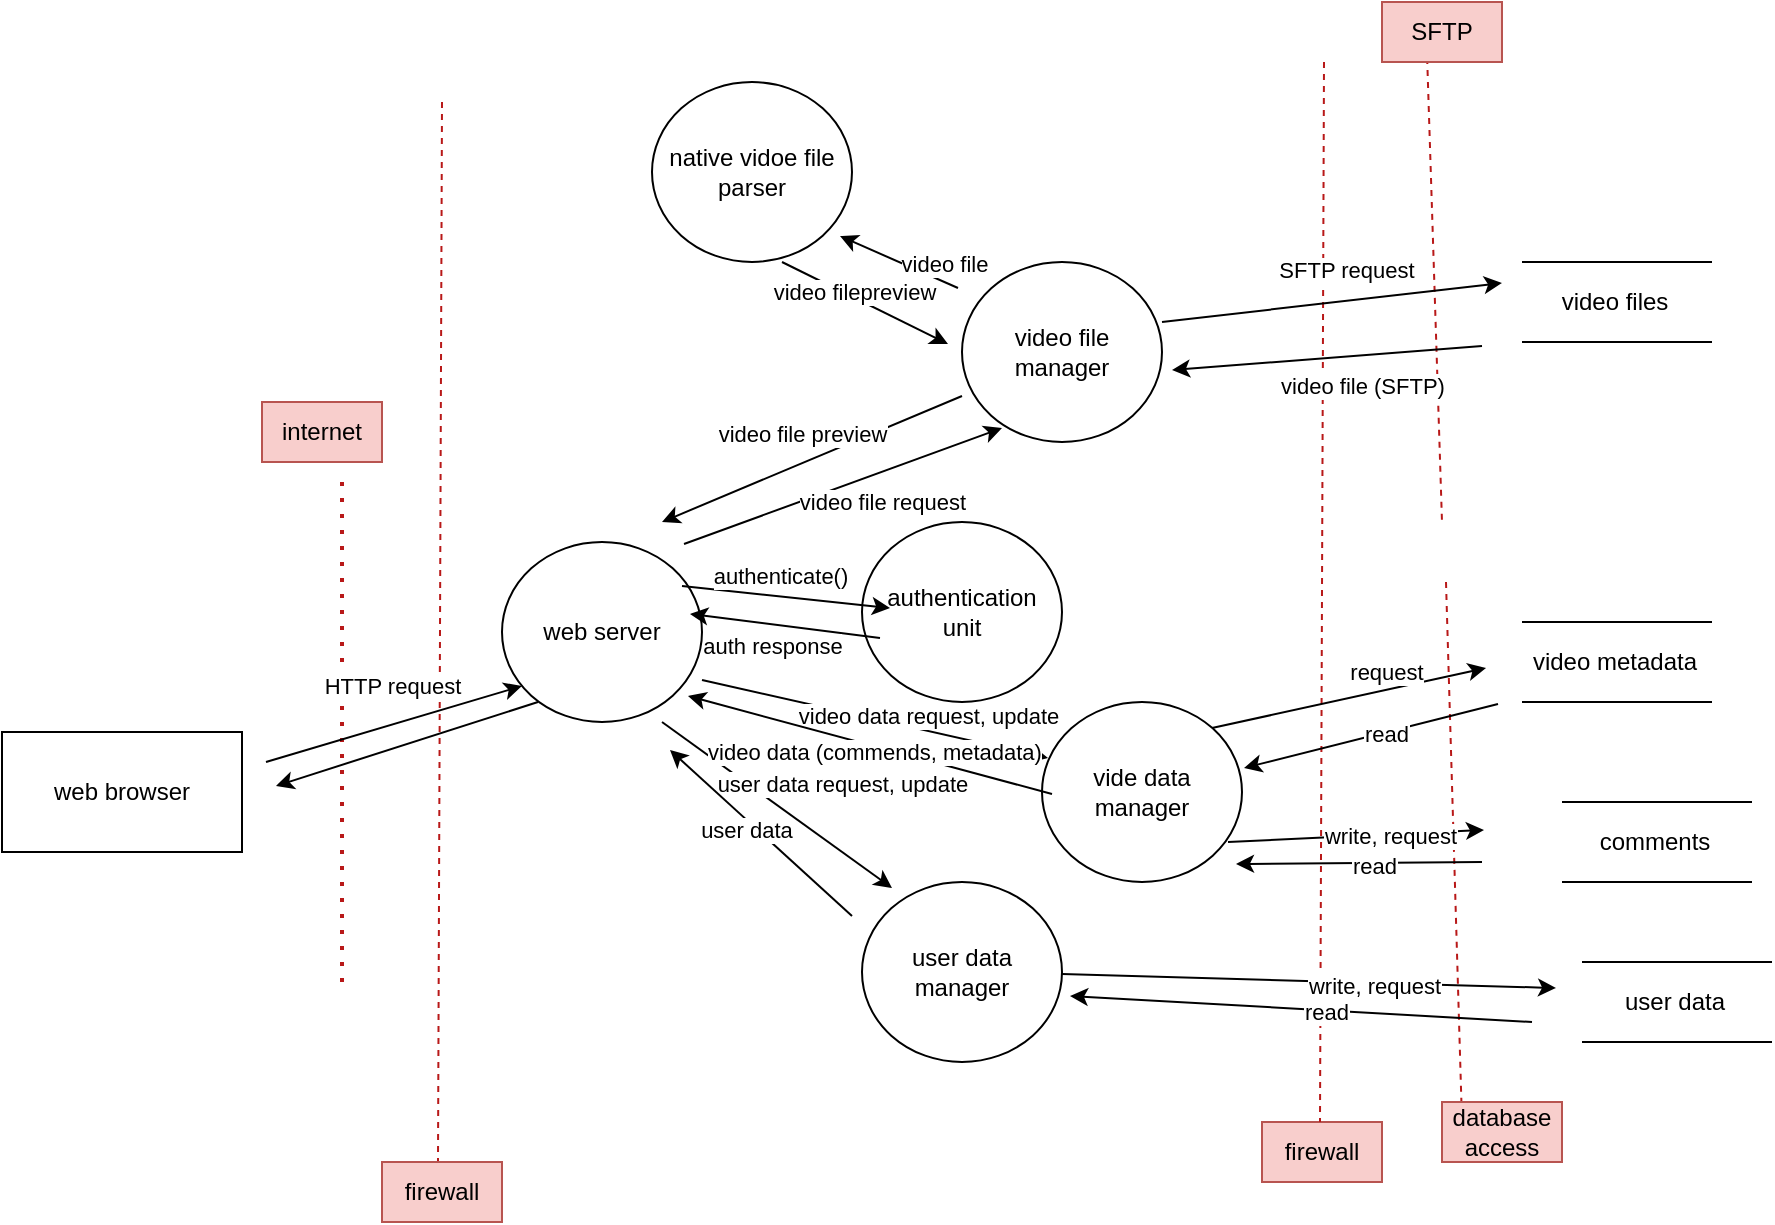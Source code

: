 <mxfile version="15.5.6" type="device"><diagram id="GSqzHgyZ8bAY6e9TYu-8" name="Page-1"><mxGraphModel dx="541" dy="956" grid="1" gridSize="10" guides="1" tooltips="1" connect="1" arrows="1" fold="1" page="1" pageScale="1" pageWidth="850" pageHeight="1100" math="0" shadow="0"><root><mxCell id="0"/><mxCell id="1" parent="0"/><mxCell id="h9Msdjfv8hVrKgGFs5zn-4" value="" style="verticalLabelPosition=bottom;verticalAlign=top;html=1;shape=mxgraph.flowchart.parallel_mode;pointerEvents=1" vertex="1" parent="1"><mxGeometry x="840" y="520" width="95" height="40" as="geometry"/></mxCell><mxCell id="STXhcjaNy7lyqlX8jOq6-77" value="" style="endArrow=none;dashed=1;html=1;rounded=0;fontSize=8;fillColor=#f8cecc;strokeColor=#B81818;" parent="1" edge="1"><mxGeometry width="50" height="50" relative="1" as="geometry"><mxPoint x="270" y="90" as="sourcePoint"/><mxPoint x="268" y="620" as="targetPoint"/></mxGeometry></mxCell><mxCell id="STXhcjaNy7lyqlX8jOq6-84" value="&lt;font style=&quot;font-size: 12px&quot;&gt;firewall&lt;/font&gt;" style="text;html=1;strokeColor=#b85450;fillColor=#f8cecc;align=center;verticalAlign=middle;whiteSpace=wrap;rounded=0;fontSize=8;" parent="1" vertex="1"><mxGeometry x="240" y="620.0" width="60" height="30" as="geometry"/></mxCell><mxCell id="STXhcjaNy7lyqlX8jOq6-85" value="&lt;font style=&quot;font-size: 12px&quot;&gt;firewall&lt;/font&gt;" style="text;html=1;strokeColor=#b85450;fillColor=#f8cecc;align=center;verticalAlign=middle;whiteSpace=wrap;rounded=0;fontSize=8;" parent="1" vertex="1"><mxGeometry x="680" y="600.0" width="60" height="30" as="geometry"/></mxCell><mxCell id="u7AVQQgL1zG_L5i91dsK-3" value="" style="endArrow=none;dashed=1;html=1;rounded=0;fontSize=8;fillColor=#f8cecc;strokeColor=#B81818;" parent="1" edge="1"><mxGeometry width="50" height="50" relative="1" as="geometry"><mxPoint x="711" y="70" as="sourcePoint"/><mxPoint x="709" y="600" as="targetPoint"/></mxGeometry></mxCell><mxCell id="u7AVQQgL1zG_L5i91dsK-4" value="" style="endArrow=none;dashed=1;html=1;rounded=0;fontSize=8;fillColor=#f8cecc;strokeColor=#B81818;" parent="1" edge="1"><mxGeometry width="50" height="50" relative="1" as="geometry"><mxPoint x="762" y="50" as="sourcePoint"/><mxPoint x="770" y="300" as="targetPoint"/></mxGeometry></mxCell><mxCell id="u7AVQQgL1zG_L5i91dsK-5" value="" style="endArrow=none;dashed=1;html=1;rounded=0;fontSize=8;fillColor=#f8cecc;strokeColor=#B81818;" parent="1" edge="1"><mxGeometry width="50" height="50" relative="1" as="geometry"><mxPoint x="772" y="330" as="sourcePoint"/><mxPoint x="780" y="600" as="targetPoint"/></mxGeometry></mxCell><mxCell id="u7AVQQgL1zG_L5i91dsK-6" value="&lt;font style=&quot;font-size: 12px&quot;&gt;database access&lt;/font&gt;" style="text;html=1;strokeColor=#b85450;fillColor=#f8cecc;align=center;verticalAlign=middle;whiteSpace=wrap;rounded=0;fontSize=8;" parent="1" vertex="1"><mxGeometry x="770" y="590.0" width="60" height="30" as="geometry"/></mxCell><mxCell id="u7AVQQgL1zG_L5i91dsK-7" value="&lt;font style=&quot;font-size: 12px&quot;&gt;SFTP&lt;/font&gt;" style="text;html=1;strokeColor=#b85450;fillColor=#f8cecc;align=center;verticalAlign=middle;whiteSpace=wrap;rounded=0;fontSize=8;" parent="1" vertex="1"><mxGeometry x="740" y="40.0" width="60" height="30" as="geometry"/></mxCell><mxCell id="u7AVQQgL1zG_L5i91dsK-9" value="" style="endArrow=none;dashed=1;html=1;dashPattern=1 3;strokeWidth=2;rounded=0;fillColor=#f8cecc;strokeColor=#B81818;" parent="1" edge="1"><mxGeometry width="50" height="50" relative="1" as="geometry"><mxPoint x="220" y="530" as="sourcePoint"/><mxPoint x="220" y="275" as="targetPoint"/></mxGeometry></mxCell><mxCell id="u7AVQQgL1zG_L5i91dsK-10" value="&lt;font style=&quot;font-size: 12px&quot;&gt;internet&lt;/font&gt;" style="text;html=1;strokeColor=#b85450;fillColor=#f8cecc;align=center;verticalAlign=middle;whiteSpace=wrap;rounded=0;fontSize=8;" parent="1" vertex="1"><mxGeometry x="180" y="240.0" width="60" height="30" as="geometry"/></mxCell><mxCell id="u7AVQQgL1zG_L5i91dsK-15" value="web server" style="ellipse;whiteSpace=wrap;html=1;" parent="1" vertex="1"><mxGeometry x="300" y="310" width="100" height="90" as="geometry"/></mxCell><mxCell id="u7AVQQgL1zG_L5i91dsK-21" value="" style="endArrow=classic;html=1;rounded=0;" parent="1" edge="1"><mxGeometry width="50" height="50" relative="1" as="geometry"><mxPoint x="182" y="420.0" as="sourcePoint"/><mxPoint x="310" y="382" as="targetPoint"/></mxGeometry></mxCell><mxCell id="u7AVQQgL1zG_L5i91dsK-22" value="HTTP request" style="edgeLabel;html=1;align=center;verticalAlign=middle;resizable=0;points=[];" parent="u7AVQQgL1zG_L5i91dsK-21" vertex="1" connectable="0"><mxGeometry x="0.325" y="3" relative="1" as="geometry"><mxPoint x="-21" y="-10" as="offset"/></mxGeometry></mxCell><mxCell id="u7AVQQgL1zG_L5i91dsK-23" value="" style="endArrow=classic;html=1;rounded=0;" parent="1" edge="1"><mxGeometry width="50" height="50" relative="1" as="geometry"><mxPoint x="530" y="237" as="sourcePoint"/><mxPoint x="380" y="300" as="targetPoint"/></mxGeometry></mxCell><mxCell id="u7AVQQgL1zG_L5i91dsK-24" value="video file preview" style="edgeLabel;html=1;align=center;verticalAlign=middle;resizable=0;points=[];" parent="u7AVQQgL1zG_L5i91dsK-23" vertex="1" connectable="0"><mxGeometry x="0.325" y="3" relative="1" as="geometry"><mxPoint x="18" y="-26" as="offset"/></mxGeometry></mxCell><mxCell id="u7AVQQgL1zG_L5i91dsK-30" value="video file manager" style="ellipse;whiteSpace=wrap;html=1;" parent="1" vertex="1"><mxGeometry x="530" y="170" width="100" height="90" as="geometry"/></mxCell><mxCell id="u7AVQQgL1zG_L5i91dsK-31" value="user data manager" style="ellipse;whiteSpace=wrap;html=1;" parent="1" vertex="1"><mxGeometry x="480" y="480" width="100" height="90" as="geometry"/></mxCell><mxCell id="u7AVQQgL1zG_L5i91dsK-32" value="authentication&lt;br&gt;unit" style="ellipse;whiteSpace=wrap;html=1;" parent="1" vertex="1"><mxGeometry x="480" y="300" width="100" height="90" as="geometry"/></mxCell><mxCell id="u7AVQQgL1zG_L5i91dsK-33" value="" style="endArrow=classic;html=1;rounded=0;" parent="1" edge="1"><mxGeometry width="50" height="50" relative="1" as="geometry"><mxPoint x="390" y="332" as="sourcePoint"/><mxPoint x="494" y="343" as="targetPoint"/></mxGeometry></mxCell><mxCell id="u7AVQQgL1zG_L5i91dsK-34" value="authenticate()" style="edgeLabel;html=1;align=center;verticalAlign=middle;resizable=0;points=[];" parent="u7AVQQgL1zG_L5i91dsK-33" vertex="1" connectable="0"><mxGeometry x="0.325" y="3" relative="1" as="geometry"><mxPoint x="-21" y="-10" as="offset"/></mxGeometry></mxCell><mxCell id="u7AVQQgL1zG_L5i91dsK-35" value="" style="endArrow=classic;html=1;rounded=0;" parent="1" edge="1"><mxGeometry width="50" height="50" relative="1" as="geometry"><mxPoint x="489" y="358" as="sourcePoint"/><mxPoint x="394" y="346" as="targetPoint"/></mxGeometry></mxCell><mxCell id="u7AVQQgL1zG_L5i91dsK-36" value="auth response" style="edgeLabel;html=1;align=center;verticalAlign=middle;resizable=0;points=[];" parent="u7AVQQgL1zG_L5i91dsK-35" vertex="1" connectable="0"><mxGeometry x="0.325" y="3" relative="1" as="geometry"><mxPoint x="9" y="9" as="offset"/></mxGeometry></mxCell><mxCell id="u7AVQQgL1zG_L5i91dsK-41" value="vide data manager" style="ellipse;whiteSpace=wrap;html=1;" parent="1" vertex="1"><mxGeometry x="570" y="390" width="100" height="90" as="geometry"/></mxCell><mxCell id="u7AVQQgL1zG_L5i91dsK-42" value="" style="endArrow=classic;html=1;rounded=0;" parent="1" edge="1"><mxGeometry width="50" height="50" relative="1" as="geometry"><mxPoint x="630" y="200" as="sourcePoint"/><mxPoint x="800" y="180.5" as="targetPoint"/></mxGeometry></mxCell><mxCell id="u7AVQQgL1zG_L5i91dsK-43" value="SFTP request" style="edgeLabel;html=1;align=center;verticalAlign=middle;resizable=0;points=[];" parent="u7AVQQgL1zG_L5i91dsK-42" vertex="1" connectable="0"><mxGeometry x="0.325" y="3" relative="1" as="geometry"><mxPoint x="-21" y="-10" as="offset"/></mxGeometry></mxCell><mxCell id="u7AVQQgL1zG_L5i91dsK-44" value="" style="endArrow=classic;html=1;rounded=0;" parent="1" edge="1"><mxGeometry width="50" height="50" relative="1" as="geometry"><mxPoint x="790" y="212" as="sourcePoint"/><mxPoint x="635" y="224" as="targetPoint"/></mxGeometry></mxCell><mxCell id="u7AVQQgL1zG_L5i91dsK-45" value="video file (SFTP)" style="edgeLabel;html=1;align=center;verticalAlign=middle;resizable=0;points=[];" parent="u7AVQQgL1zG_L5i91dsK-44" vertex="1" connectable="0"><mxGeometry x="0.325" y="3" relative="1" as="geometry"><mxPoint x="42" y="9" as="offset"/></mxGeometry></mxCell><mxCell id="u7AVQQgL1zG_L5i91dsK-46" value="native vidoe file parser" style="ellipse;whiteSpace=wrap;html=1;" parent="1" vertex="1"><mxGeometry x="375" y="80" width="100" height="90" as="geometry"/></mxCell><mxCell id="u7AVQQgL1zG_L5i91dsK-49" value="" style="endArrow=classic;html=1;rounded=0;" parent="1" edge="1"><mxGeometry width="50" height="50" relative="1" as="geometry"><mxPoint x="528" y="183" as="sourcePoint"/><mxPoint x="469" y="157" as="targetPoint"/></mxGeometry></mxCell><mxCell id="u7AVQQgL1zG_L5i91dsK-50" value="video file" style="edgeLabel;html=1;align=center;verticalAlign=middle;resizable=0;points=[];" parent="u7AVQQgL1zG_L5i91dsK-49" vertex="1" connectable="0"><mxGeometry x="0.325" y="3" relative="1" as="geometry"><mxPoint x="33" y="2" as="offset"/></mxGeometry></mxCell><mxCell id="u7AVQQgL1zG_L5i91dsK-51" value="" style="endArrow=classic;html=1;rounded=0;" parent="1" edge="1"><mxGeometry width="50" height="50" relative="1" as="geometry"><mxPoint x="440" y="170" as="sourcePoint"/><mxPoint x="523" y="211" as="targetPoint"/></mxGeometry></mxCell><mxCell id="u7AVQQgL1zG_L5i91dsK-52" value="video filepreview" style="edgeLabel;html=1;align=center;verticalAlign=middle;resizable=0;points=[];" parent="u7AVQQgL1zG_L5i91dsK-51" vertex="1" connectable="0"><mxGeometry x="0.325" y="3" relative="1" as="geometry"><mxPoint x="-21" y="-10" as="offset"/></mxGeometry></mxCell><mxCell id="u7AVQQgL1zG_L5i91dsK-61" value="" style="endArrow=classic;html=1;rounded=0;" parent="1" edge="1"><mxGeometry width="50" height="50" relative="1" as="geometry"><mxPoint x="318" y="390" as="sourcePoint"/><mxPoint x="187" y="432" as="targetPoint"/></mxGeometry></mxCell><mxCell id="u7AVQQgL1zG_L5i91dsK-63" value="" style="endArrow=classic;html=1;rounded=0;" parent="1" edge="1"><mxGeometry width="50" height="50" relative="1" as="geometry"><mxPoint x="391" y="311" as="sourcePoint"/><mxPoint x="550" y="253" as="targetPoint"/></mxGeometry></mxCell><mxCell id="u7AVQQgL1zG_L5i91dsK-64" value="video file request" style="edgeLabel;html=1;align=center;verticalAlign=middle;resizable=0;points=[];" parent="u7AVQQgL1zG_L5i91dsK-63" vertex="1" connectable="0"><mxGeometry x="0.325" y="3" relative="1" as="geometry"><mxPoint x="-5" y="20" as="offset"/></mxGeometry></mxCell><mxCell id="u7AVQQgL1zG_L5i91dsK-65" value="" style="endArrow=classic;html=1;rounded=0;" parent="1" edge="1"><mxGeometry width="50" height="50" relative="1" as="geometry"><mxPoint x="380" y="400" as="sourcePoint"/><mxPoint x="495" y="483" as="targetPoint"/></mxGeometry></mxCell><mxCell id="u7AVQQgL1zG_L5i91dsK-66" value="user data request, update" style="edgeLabel;html=1;align=center;verticalAlign=middle;resizable=0;points=[];" parent="u7AVQQgL1zG_L5i91dsK-65" vertex="1" connectable="0"><mxGeometry x="0.325" y="3" relative="1" as="geometry"><mxPoint x="12" y="-22" as="offset"/></mxGeometry></mxCell><mxCell id="u7AVQQgL1zG_L5i91dsK-67" value="" style="endArrow=classic;html=1;rounded=0;" parent="1" edge="1"><mxGeometry width="50" height="50" relative="1" as="geometry"><mxPoint x="475" y="497" as="sourcePoint"/><mxPoint x="384" y="414" as="targetPoint"/></mxGeometry></mxCell><mxCell id="u7AVQQgL1zG_L5i91dsK-68" value="user data" style="edgeLabel;html=1;align=center;verticalAlign=middle;resizable=0;points=[];" parent="u7AVQQgL1zG_L5i91dsK-67" vertex="1" connectable="0"><mxGeometry x="0.325" y="3" relative="1" as="geometry"><mxPoint x="9" y="9" as="offset"/></mxGeometry></mxCell><mxCell id="u7AVQQgL1zG_L5i91dsK-69" value="" style="endArrow=classic;html=1;rounded=0;" parent="1" edge="1"><mxGeometry width="50" height="50" relative="1" as="geometry"><mxPoint x="400.0" y="379" as="sourcePoint"/><mxPoint x="573" y="418" as="targetPoint"/></mxGeometry></mxCell><mxCell id="u7AVQQgL1zG_L5i91dsK-70" value="video data request, update" style="edgeLabel;html=1;align=center;verticalAlign=middle;resizable=0;points=[];" parent="u7AVQQgL1zG_L5i91dsK-69" vertex="1" connectable="0"><mxGeometry x="0.325" y="3" relative="1" as="geometry"><mxPoint x="-3" y="-5" as="offset"/></mxGeometry></mxCell><mxCell id="u7AVQQgL1zG_L5i91dsK-73" value="" style="endArrow=classic;html=1;rounded=0;" parent="1" edge="1"><mxGeometry width="50" height="50" relative="1" as="geometry"><mxPoint x="575" y="436" as="sourcePoint"/><mxPoint x="393" y="387" as="targetPoint"/></mxGeometry></mxCell><mxCell id="u7AVQQgL1zG_L5i91dsK-75" value="" style="endArrow=classic;html=1;rounded=0;" parent="1" edge="1"><mxGeometry width="50" height="50" relative="1" as="geometry"><mxPoint x="655.0" y="403" as="sourcePoint"/><mxPoint x="792" y="373" as="targetPoint"/></mxGeometry></mxCell><mxCell id="u7AVQQgL1zG_L5i91dsK-76" value="request" style="edgeLabel;html=1;align=center;verticalAlign=middle;resizable=0;points=[];" parent="u7AVQQgL1zG_L5i91dsK-75" vertex="1" connectable="0"><mxGeometry x="0.325" y="3" relative="1" as="geometry"><mxPoint x="-3" y="-5" as="offset"/></mxGeometry></mxCell><mxCell id="u7AVQQgL1zG_L5i91dsK-77" value="" style="endArrow=classic;html=1;rounded=0;" parent="1" edge="1"><mxGeometry width="50" height="50" relative="1" as="geometry"><mxPoint x="798" y="391" as="sourcePoint"/><mxPoint x="671" y="423" as="targetPoint"/></mxGeometry></mxCell><mxCell id="u7AVQQgL1zG_L5i91dsK-78" value="read" style="edgeLabel;html=1;align=center;verticalAlign=middle;resizable=0;points=[];" parent="u7AVQQgL1zG_L5i91dsK-77" vertex="1" connectable="0"><mxGeometry x="-0.111" y="1" relative="1" as="geometry"><mxPoint as="offset"/></mxGeometry></mxCell><mxCell id="u7AVQQgL1zG_L5i91dsK-79" value="" style="endArrow=classic;html=1;rounded=0;" parent="1" edge="1"><mxGeometry width="50" height="50" relative="1" as="geometry"><mxPoint x="663.0" y="460" as="sourcePoint"/><mxPoint x="791" y="454" as="targetPoint"/></mxGeometry></mxCell><mxCell id="u7AVQQgL1zG_L5i91dsK-83" value="write, request" style="edgeLabel;html=1;align=center;verticalAlign=middle;resizable=0;points=[];" parent="u7AVQQgL1zG_L5i91dsK-79" vertex="1" connectable="0"><mxGeometry x="0.261" y="-1" relative="1" as="geometry"><mxPoint as="offset"/></mxGeometry></mxCell><mxCell id="u7AVQQgL1zG_L5i91dsK-81" value="" style="endArrow=classic;html=1;rounded=0;" parent="1" edge="1"><mxGeometry width="50" height="50" relative="1" as="geometry"><mxPoint x="790.0" y="470.0" as="sourcePoint"/><mxPoint x="667" y="471" as="targetPoint"/></mxGeometry></mxCell><mxCell id="u7AVQQgL1zG_L5i91dsK-82" value="read" style="edgeLabel;html=1;align=center;verticalAlign=middle;resizable=0;points=[];" parent="u7AVQQgL1zG_L5i91dsK-81" vertex="1" connectable="0"><mxGeometry x="-0.111" y="1" relative="1" as="geometry"><mxPoint as="offset"/></mxGeometry></mxCell><mxCell id="u7AVQQgL1zG_L5i91dsK-84" value="" style="endArrow=classic;html=1;rounded=0;" parent="1" edge="1"><mxGeometry width="50" height="50" relative="1" as="geometry"><mxPoint x="580.0" y="526.0" as="sourcePoint"/><mxPoint x="827" y="533" as="targetPoint"/></mxGeometry></mxCell><mxCell id="u7AVQQgL1zG_L5i91dsK-85" value="write, request" style="edgeLabel;html=1;align=center;verticalAlign=middle;resizable=0;points=[];" parent="u7AVQQgL1zG_L5i91dsK-84" vertex="1" connectable="0"><mxGeometry x="0.261" y="-1" relative="1" as="geometry"><mxPoint as="offset"/></mxGeometry></mxCell><mxCell id="u7AVQQgL1zG_L5i91dsK-86" value="" style="endArrow=classic;html=1;rounded=0;" parent="1" edge="1"><mxGeometry width="50" height="50" relative="1" as="geometry"><mxPoint x="815" y="550" as="sourcePoint"/><mxPoint x="584" y="537" as="targetPoint"/></mxGeometry></mxCell><mxCell id="u7AVQQgL1zG_L5i91dsK-87" value="read" style="edgeLabel;html=1;align=center;verticalAlign=middle;resizable=0;points=[];" parent="u7AVQQgL1zG_L5i91dsK-86" vertex="1" connectable="0"><mxGeometry x="-0.111" y="1" relative="1" as="geometry"><mxPoint as="offset"/></mxGeometry></mxCell><mxCell id="h9Msdjfv8hVrKgGFs5zn-1" value="web browser" style="rounded=0;whiteSpace=wrap;html=1;" vertex="1" parent="1"><mxGeometry x="50" y="405" width="120" height="60" as="geometry"/></mxCell><mxCell id="h9Msdjfv8hVrKgGFs5zn-2" value="user data" style="rounded=0;whiteSpace=wrap;html=1;strokeColor=#FFFFFF;" vertex="1" parent="1"><mxGeometry x="840" y="525" width="92.5" height="30" as="geometry"/></mxCell><mxCell id="h9Msdjfv8hVrKgGFs5zn-3" value="video data (commends, metadata)" style="edgeLabel;html=1;align=center;verticalAlign=middle;resizable=0;points=[];" vertex="1" connectable="0" parent="1"><mxGeometry x="485.995" y="415.003" as="geometry"/></mxCell><mxCell id="h9Msdjfv8hVrKgGFs5zn-5" value="" style="verticalLabelPosition=bottom;verticalAlign=top;html=1;shape=mxgraph.flowchart.parallel_mode;pointerEvents=1" vertex="1" parent="1"><mxGeometry x="830" y="440" width="95" height="40" as="geometry"/></mxCell><mxCell id="h9Msdjfv8hVrKgGFs5zn-6" value="comments" style="rounded=0;whiteSpace=wrap;html=1;strokeColor=#FFFFFF;" vertex="1" parent="1"><mxGeometry x="830" y="445" width="92.5" height="30" as="geometry"/></mxCell><mxCell id="h9Msdjfv8hVrKgGFs5zn-7" value="" style="verticalLabelPosition=bottom;verticalAlign=top;html=1;shape=mxgraph.flowchart.parallel_mode;pointerEvents=1" vertex="1" parent="1"><mxGeometry x="810" y="350" width="95" height="40" as="geometry"/></mxCell><mxCell id="h9Msdjfv8hVrKgGFs5zn-8" value="video metadata" style="rounded=0;whiteSpace=wrap;html=1;strokeColor=#FFFFFF;" vertex="1" parent="1"><mxGeometry x="810" y="355" width="92.5" height="30" as="geometry"/></mxCell><mxCell id="h9Msdjfv8hVrKgGFs5zn-9" value="" style="verticalLabelPosition=bottom;verticalAlign=top;html=1;shape=mxgraph.flowchart.parallel_mode;pointerEvents=1" vertex="1" parent="1"><mxGeometry x="810" y="170" width="95" height="40" as="geometry"/></mxCell><mxCell id="h9Msdjfv8hVrKgGFs5zn-10" value="video files" style="rounded=0;whiteSpace=wrap;html=1;strokeColor=#FFFFFF;" vertex="1" parent="1"><mxGeometry x="810" y="175" width="92.5" height="30" as="geometry"/></mxCell></root></mxGraphModel></diagram></mxfile>
